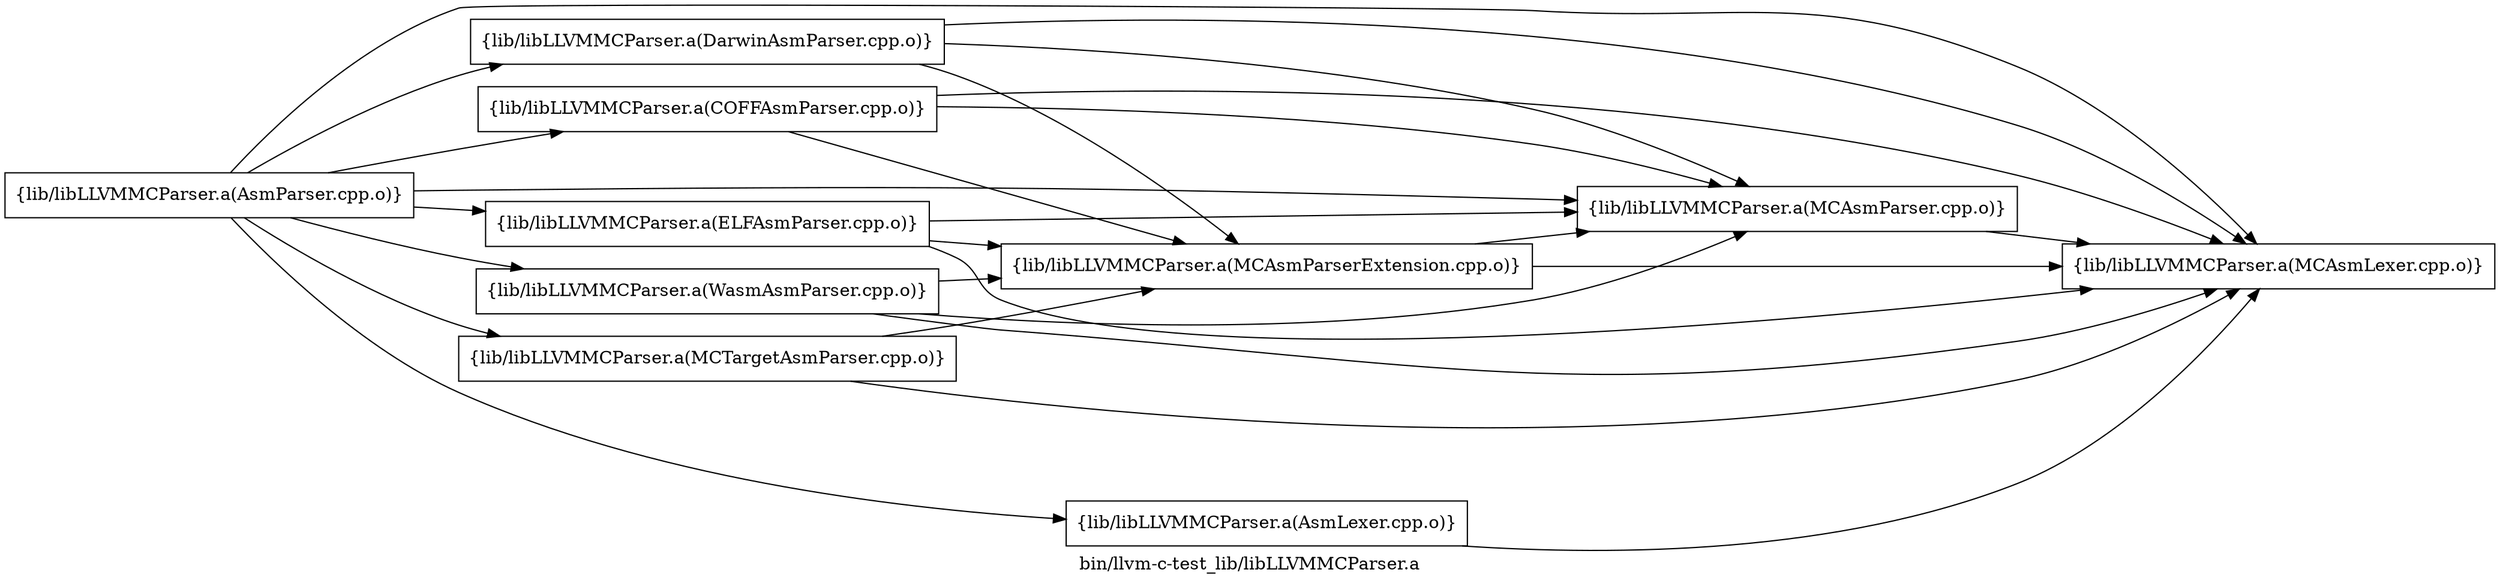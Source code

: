 digraph "bin/llvm-c-test_lib/libLLVMMCParser.a" {
	label="bin/llvm-c-test_lib/libLLVMMCParser.a";
	rankdir=LR;
	{ rank=same; Node0x557d84cafa88;  }

	Node0x557d84cafa88 [shape=record,shape=box,group=0,label="{lib/libLLVMMCParser.a(MCAsmParser.cpp.o)}"];
	Node0x557d84cafa88 -> Node0x557d84caf3a8;
	Node0x557d84ca8c38 [shape=record,shape=box,group=0,label="{lib/libLLVMMCParser.a(AsmParser.cpp.o)}"];
	Node0x557d84ca8c38 -> Node0x557d84ca5268;
	Node0x557d84ca8c38 -> Node0x557d84ca4e08;
	Node0x557d84ca8c38 -> Node0x557d84caed18;
	Node0x557d84ca8c38 -> Node0x557d84caf3a8;
	Node0x557d84ca8c38 -> Node0x557d84cafa88;
	Node0x557d84ca8c38 -> Node0x557d84cb0c58;
	Node0x557d84ca8c38 -> Node0x557d84cb1248;
	Node0x557d84ca8c38 -> Node0x557d84ca9408;
	Node0x557d84ca5268 [shape=record,shape=box,group=0,label="{lib/libLLVMMCParser.a(COFFAsmParser.cpp.o)}"];
	Node0x557d84ca5268 -> Node0x557d84caf3a8;
	Node0x557d84ca5268 -> Node0x557d84cafa88;
	Node0x557d84ca5268 -> Node0x557d84cb0168;
	Node0x557d84ca4e08 [shape=record,shape=box,group=0,label="{lib/libLLVMMCParser.a(DarwinAsmParser.cpp.o)}"];
	Node0x557d84ca4e08 -> Node0x557d84caf3a8;
	Node0x557d84ca4e08 -> Node0x557d84cafa88;
	Node0x557d84ca4e08 -> Node0x557d84cb0168;
	Node0x557d84caed18 [shape=record,shape=box,group=0,label="{lib/libLLVMMCParser.a(ELFAsmParser.cpp.o)}"];
	Node0x557d84caed18 -> Node0x557d84caf3a8;
	Node0x557d84caed18 -> Node0x557d84cafa88;
	Node0x557d84caed18 -> Node0x557d84cb0168;
	Node0x557d84caf3a8 [shape=record,shape=box,group=0,label="{lib/libLLVMMCParser.a(MCAsmLexer.cpp.o)}"];
	Node0x557d84cb0c58 [shape=record,shape=box,group=0,label="{lib/libLLVMMCParser.a(MCTargetAsmParser.cpp.o)}"];
	Node0x557d84cb0c58 -> Node0x557d84caf3a8;
	Node0x557d84cb0c58 -> Node0x557d84cb0168;
	Node0x557d84cb1248 [shape=record,shape=box,group=0,label="{lib/libLLVMMCParser.a(WasmAsmParser.cpp.o)}"];
	Node0x557d84cb1248 -> Node0x557d84caf3a8;
	Node0x557d84cb1248 -> Node0x557d84cafa88;
	Node0x557d84cb1248 -> Node0x557d84cb0168;
	Node0x557d84ca9408 [shape=record,shape=box,group=0,label="{lib/libLLVMMCParser.a(AsmLexer.cpp.o)}"];
	Node0x557d84ca9408 -> Node0x557d84caf3a8;
	Node0x557d84cb0168 [shape=record,shape=box,group=0,label="{lib/libLLVMMCParser.a(MCAsmParserExtension.cpp.o)}"];
	Node0x557d84cb0168 -> Node0x557d84caf3a8;
	Node0x557d84cb0168 -> Node0x557d84cafa88;
}
